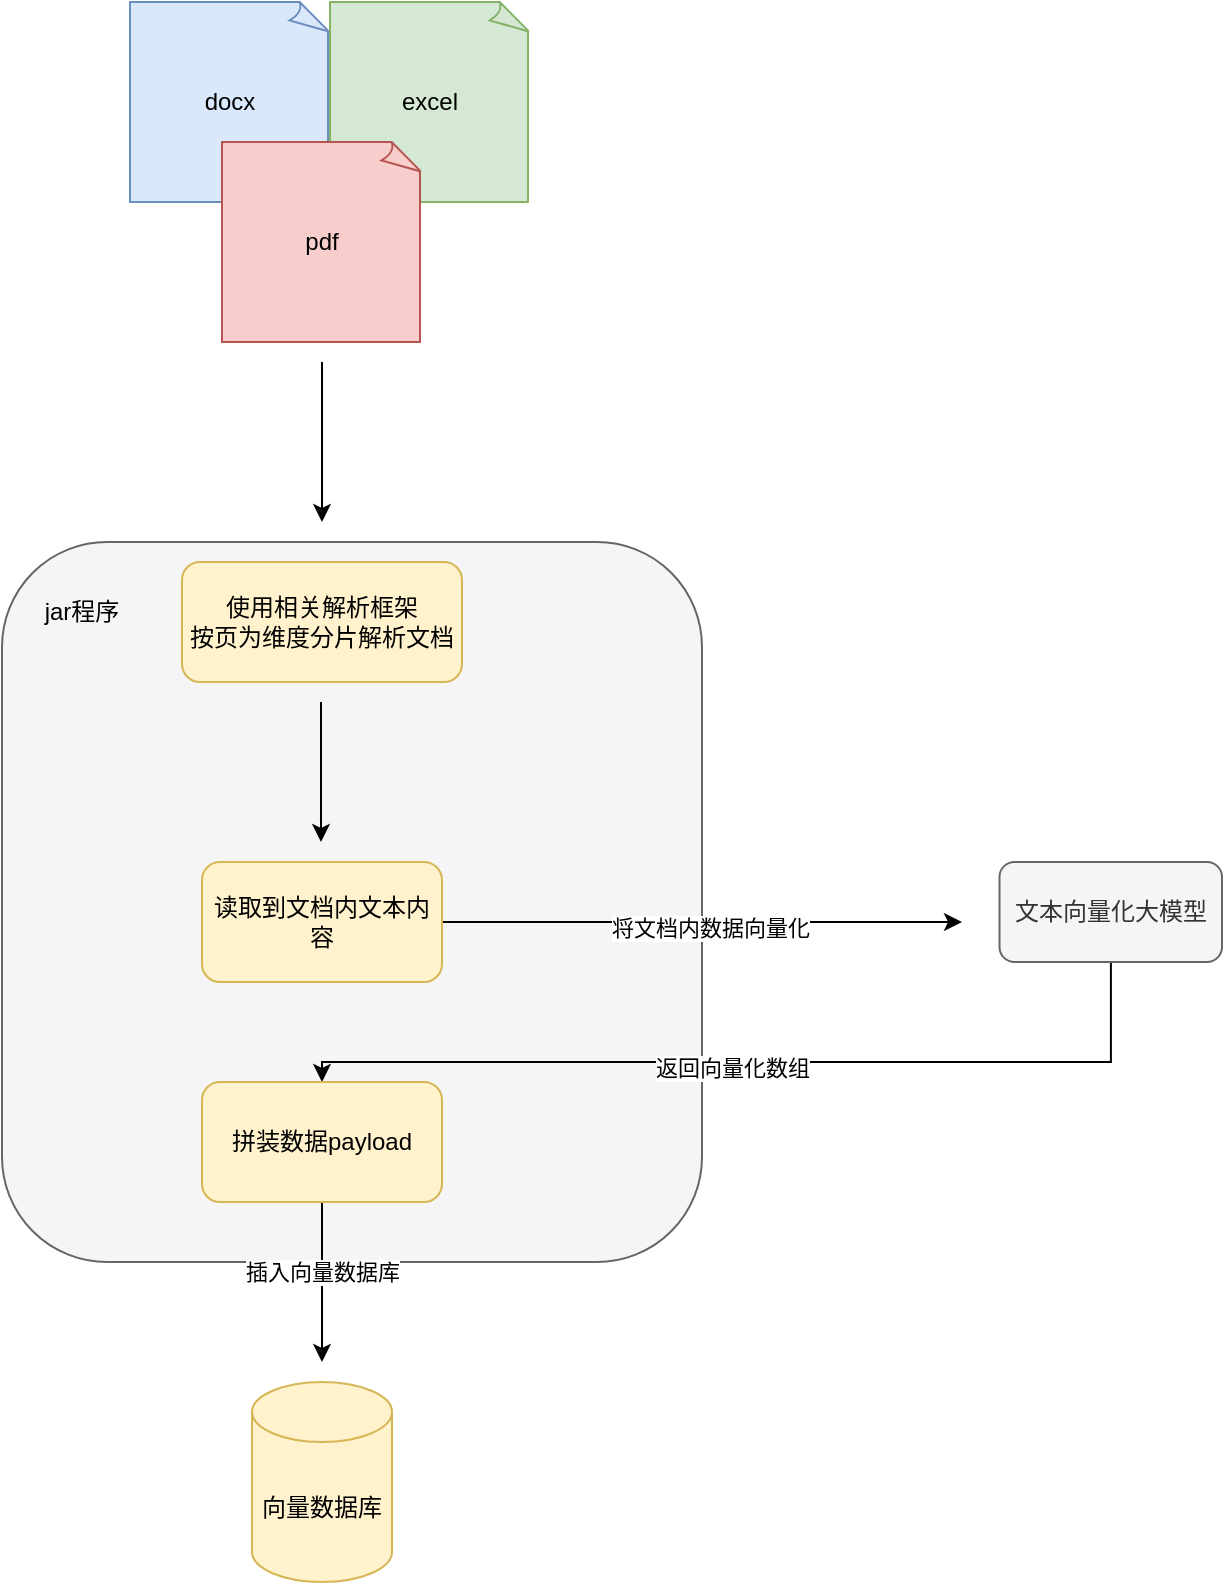 <mxfile version="24.8.4">
  <diagram name="第 1 页" id="CRSTBRzYp5SdFTeYnozJ">
    <mxGraphModel dx="1259" dy="793" grid="1" gridSize="10" guides="1" tooltips="1" connect="1" arrows="1" fold="1" page="1" pageScale="1" pageWidth="827" pageHeight="1169" math="0" shadow="0">
      <root>
        <mxCell id="0" />
        <mxCell id="1" parent="0" />
        <mxCell id="V8Ts5n2w4OnkdCEIrP5f-3" value="excel" style="whiteSpace=wrap;html=1;shape=mxgraph.basic.document;fillColor=#d5e8d4;strokeColor=#82b366;" vertex="1" parent="1">
          <mxGeometry x="314" y="60" width="100" height="100" as="geometry" />
        </mxCell>
        <mxCell id="V8Ts5n2w4OnkdCEIrP5f-1" value="docx" style="whiteSpace=wrap;html=1;shape=mxgraph.basic.document;fillColor=#dae8fc;strokeColor=#6c8ebf;" vertex="1" parent="1">
          <mxGeometry x="214" y="60" width="100" height="100" as="geometry" />
        </mxCell>
        <mxCell id="V8Ts5n2w4OnkdCEIrP5f-2" value="pdf" style="whiteSpace=wrap;html=1;shape=mxgraph.basic.document;fillColor=#f8cecc;strokeColor=#b85450;" vertex="1" parent="1">
          <mxGeometry x="260" y="130" width="100" height="100" as="geometry" />
        </mxCell>
        <mxCell id="V8Ts5n2w4OnkdCEIrP5f-4" value="" style="endArrow=classic;html=1;rounded=0;" edge="1" parent="1">
          <mxGeometry width="50" height="50" relative="1" as="geometry">
            <mxPoint x="310" y="240" as="sourcePoint" />
            <mxPoint x="310" y="320" as="targetPoint" />
          </mxGeometry>
        </mxCell>
        <mxCell id="V8Ts5n2w4OnkdCEIrP5f-5" value="" style="rounded=1;whiteSpace=wrap;html=1;fillColor=#f5f5f5;fontColor=#333333;strokeColor=#666666;" vertex="1" parent="1">
          <mxGeometry x="150" y="330" width="350" height="360" as="geometry" />
        </mxCell>
        <mxCell id="V8Ts5n2w4OnkdCEIrP5f-6" value="jar程序" style="text;html=1;align=center;verticalAlign=middle;whiteSpace=wrap;rounded=0;" vertex="1" parent="1">
          <mxGeometry x="160" y="350" width="60" height="30" as="geometry" />
        </mxCell>
        <mxCell id="V8Ts5n2w4OnkdCEIrP5f-7" value="&lt;div&gt;使用相关解析框架&lt;/div&gt;按页为维度分片解析文档" style="rounded=1;whiteSpace=wrap;html=1;fillColor=#fff2cc;strokeColor=#d6b656;" vertex="1" parent="1">
          <mxGeometry x="240" y="340" width="140" height="60" as="geometry" />
        </mxCell>
        <mxCell id="V8Ts5n2w4OnkdCEIrP5f-10" style="edgeStyle=orthogonalEdgeStyle;rounded=0;orthogonalLoop=1;jettySize=auto;html=1;" edge="1" parent="1" source="V8Ts5n2w4OnkdCEIrP5f-8">
          <mxGeometry relative="1" as="geometry">
            <mxPoint x="630" y="520" as="targetPoint" />
          </mxGeometry>
        </mxCell>
        <mxCell id="V8Ts5n2w4OnkdCEIrP5f-15" value="将文档内数据向量化" style="edgeLabel;html=1;align=center;verticalAlign=middle;resizable=0;points=[];" vertex="1" connectable="0" parent="V8Ts5n2w4OnkdCEIrP5f-10">
          <mxGeometry x="0.033" y="-2" relative="1" as="geometry">
            <mxPoint as="offset" />
          </mxGeometry>
        </mxCell>
        <mxCell id="V8Ts5n2w4OnkdCEIrP5f-8" value="读取到文档内文本内容" style="rounded=1;whiteSpace=wrap;html=1;fillColor=#fff2cc;strokeColor=#d6b656;" vertex="1" parent="1">
          <mxGeometry x="250" y="490" width="120" height="60" as="geometry" />
        </mxCell>
        <mxCell id="V8Ts5n2w4OnkdCEIrP5f-9" value="" style="endArrow=classic;html=1;rounded=0;" edge="1" parent="1">
          <mxGeometry width="50" height="50" relative="1" as="geometry">
            <mxPoint x="309.5" y="410" as="sourcePoint" />
            <mxPoint x="309.5" y="480" as="targetPoint" />
          </mxGeometry>
        </mxCell>
        <mxCell id="V8Ts5n2w4OnkdCEIrP5f-11" value="向量数据库" style="shape=cylinder3;whiteSpace=wrap;html=1;boundedLbl=1;backgroundOutline=1;size=15;fillColor=#fff2cc;strokeColor=#d6b656;" vertex="1" parent="1">
          <mxGeometry x="275" y="750" width="70" height="100" as="geometry" />
        </mxCell>
        <mxCell id="V8Ts5n2w4OnkdCEIrP5f-13" style="edgeStyle=orthogonalEdgeStyle;rounded=0;orthogonalLoop=1;jettySize=auto;html=1;" edge="1" parent="1" source="V8Ts5n2w4OnkdCEIrP5f-12" target="V8Ts5n2w4OnkdCEIrP5f-14">
          <mxGeometry relative="1" as="geometry">
            <mxPoint x="704" y="640" as="targetPoint" />
            <Array as="points">
              <mxPoint x="705" y="590" />
              <mxPoint x="310" y="590" />
            </Array>
          </mxGeometry>
        </mxCell>
        <mxCell id="V8Ts5n2w4OnkdCEIrP5f-16" value="返回向量化数组" style="edgeLabel;html=1;align=center;verticalAlign=middle;resizable=0;points=[];" vertex="1" connectable="0" parent="V8Ts5n2w4OnkdCEIrP5f-13">
          <mxGeometry x="0.054" y="3" relative="1" as="geometry">
            <mxPoint as="offset" />
          </mxGeometry>
        </mxCell>
        <mxCell id="V8Ts5n2w4OnkdCEIrP5f-12" value="文本向量化大模型" style="rounded=1;whiteSpace=wrap;html=1;fillColor=#f5f5f5;strokeColor=#666666;fontColor=#333333;" vertex="1" parent="1">
          <mxGeometry x="648.75" y="490" width="111.25" height="50" as="geometry" />
        </mxCell>
        <mxCell id="V8Ts5n2w4OnkdCEIrP5f-17" style="edgeStyle=orthogonalEdgeStyle;rounded=0;orthogonalLoop=1;jettySize=auto;html=1;" edge="1" parent="1" source="V8Ts5n2w4OnkdCEIrP5f-14">
          <mxGeometry relative="1" as="geometry">
            <mxPoint x="310" y="740" as="targetPoint" />
          </mxGeometry>
        </mxCell>
        <mxCell id="V8Ts5n2w4OnkdCEIrP5f-18" value="插入向量数据库" style="edgeLabel;html=1;align=center;verticalAlign=middle;resizable=0;points=[];" vertex="1" connectable="0" parent="V8Ts5n2w4OnkdCEIrP5f-17">
          <mxGeometry x="-0.131" relative="1" as="geometry">
            <mxPoint as="offset" />
          </mxGeometry>
        </mxCell>
        <mxCell id="V8Ts5n2w4OnkdCEIrP5f-14" value="拼装数据payload" style="rounded=1;whiteSpace=wrap;html=1;fillColor=#fff2cc;strokeColor=#d6b656;" vertex="1" parent="1">
          <mxGeometry x="250" y="600" width="120" height="60" as="geometry" />
        </mxCell>
      </root>
    </mxGraphModel>
  </diagram>
</mxfile>

